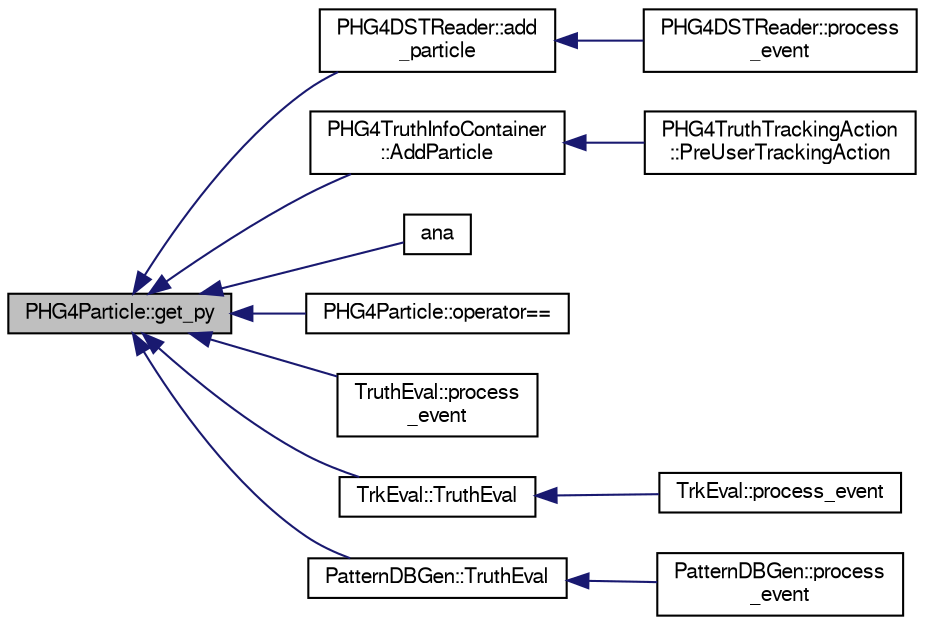 digraph "PHG4Particle::get_py"
{
  bgcolor="transparent";
  edge [fontname="FreeSans",fontsize="10",labelfontname="FreeSans",labelfontsize="10"];
  node [fontname="FreeSans",fontsize="10",shape=record];
  rankdir="LR";
  Node1 [label="PHG4Particle::get_py",height=0.2,width=0.4,color="black", fillcolor="grey75", style="filled" fontcolor="black"];
  Node1 -> Node2 [dir="back",color="midnightblue",fontsize="10",style="solid",fontname="FreeSans"];
  Node2 [label="PHG4DSTReader::add\l_particle",height=0.2,width=0.4,color="black",URL="$d4/dc9/classPHG4DSTReader.html#a800782dd1b7ce1294a4760d71f609708",tooltip="add a particle and associated vertex if _save_vertex "];
  Node2 -> Node3 [dir="back",color="midnightblue",fontsize="10",style="solid",fontname="FreeSans"];
  Node3 [label="PHG4DSTReader::process\l_event",height=0.2,width=0.4,color="black",URL="$d4/dc9/classPHG4DSTReader.html#aa32c5027cd9c3e4d667a0e84d7243412",tooltip="event processing method "];
  Node1 -> Node4 [dir="back",color="midnightblue",fontsize="10",style="solid",fontname="FreeSans"];
  Node4 [label="PHG4TruthInfoContainer\l::AddParticle",height=0.2,width=0.4,color="black",URL="$da/d6c/classPHG4TruthInfoContainer.html#a2d296833e72596ba63cc1ec8bae8618e",tooltip="Add a particle that the user has created. "];
  Node4 -> Node5 [dir="back",color="midnightblue",fontsize="10",style="solid",fontname="FreeSans"];
  Node5 [label="PHG4TruthTrackingAction\l::PreUserTrackingAction",height=0.2,width=0.4,color="black",URL="$db/d5c/classPHG4TruthTrackingAction.html#a22bc2cb2f4cdd07e12eee38c1a43f586",tooltip="tracking action "];
  Node1 -> Node6 [dir="back",color="midnightblue",fontsize="10",style="solid",fontname="FreeSans"];
  Node6 [label="ana",height=0.2,width=0.4,color="black",URL="$d9/dd2/Pythia8Demo_2ana_8C.html#a24b637aefa84c667b63905e9be5a8f69"];
  Node1 -> Node7 [dir="back",color="midnightblue",fontsize="10",style="solid",fontname="FreeSans"];
  Node7 [label="PHG4Particle::operator==",height=0.2,width=0.4,color="black",URL="$de/dc9/classPHG4Particle.html#aded94b3c5fbfbfeadfdbf9b670e0c603"];
  Node1 -> Node8 [dir="back",color="midnightblue",fontsize="10",style="solid",fontname="FreeSans"];
  Node8 [label="TruthEval::process\l_event",height=0.2,width=0.4,color="black",URL="$df/d39/classTruthEval.html#a81f42e26bc57120814b56c5241c495e3"];
  Node1 -> Node9 [dir="back",color="midnightblue",fontsize="10",style="solid",fontname="FreeSans"];
  Node9 [label="TrkEval::TruthEval",height=0.2,width=0.4,color="black",URL="$de/d2f/classTrkEval.html#a0fe4bff3e37b8f0884e24ea933c43c60"];
  Node9 -> Node10 [dir="back",color="midnightblue",fontsize="10",style="solid",fontname="FreeSans"];
  Node10 [label="TrkEval::process_event",height=0.2,width=0.4,color="black",URL="$de/d2f/classTrkEval.html#a0c626d9ee4c94abf889fa5408f1f49d1"];
  Node1 -> Node11 [dir="back",color="midnightblue",fontsize="10",style="solid",fontname="FreeSans"];
  Node11 [label="PatternDBGen::TruthEval",height=0.2,width=0.4,color="black",URL="$de/d1e/classPatternDBGen.html#a56101ce12e7222017e64f8e3c45eb953"];
  Node11 -> Node12 [dir="back",color="midnightblue",fontsize="10",style="solid",fontname="FreeSans"];
  Node12 [label="PatternDBGen::process\l_event",height=0.2,width=0.4,color="black",URL="$de/d1e/classPatternDBGen.html#a7ee5bd712a184a109f52fd67e98acf7d"];
}

